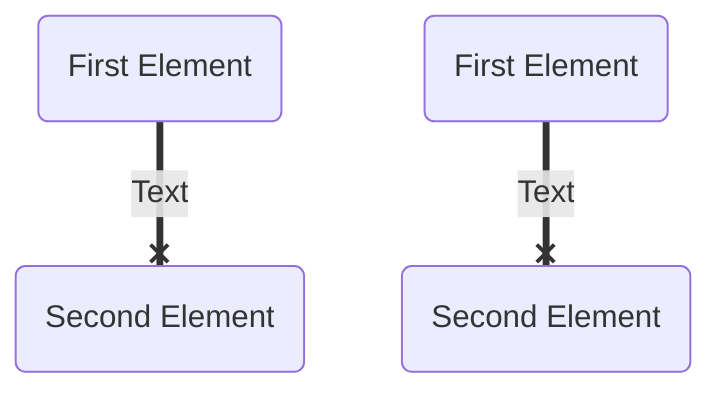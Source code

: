flowchart
    _1_from(First Element)== Text ==x_1_to(Second Element)
%% Another Solution
    _2_from(First Element)==x|Text|_2_to(Second Element)